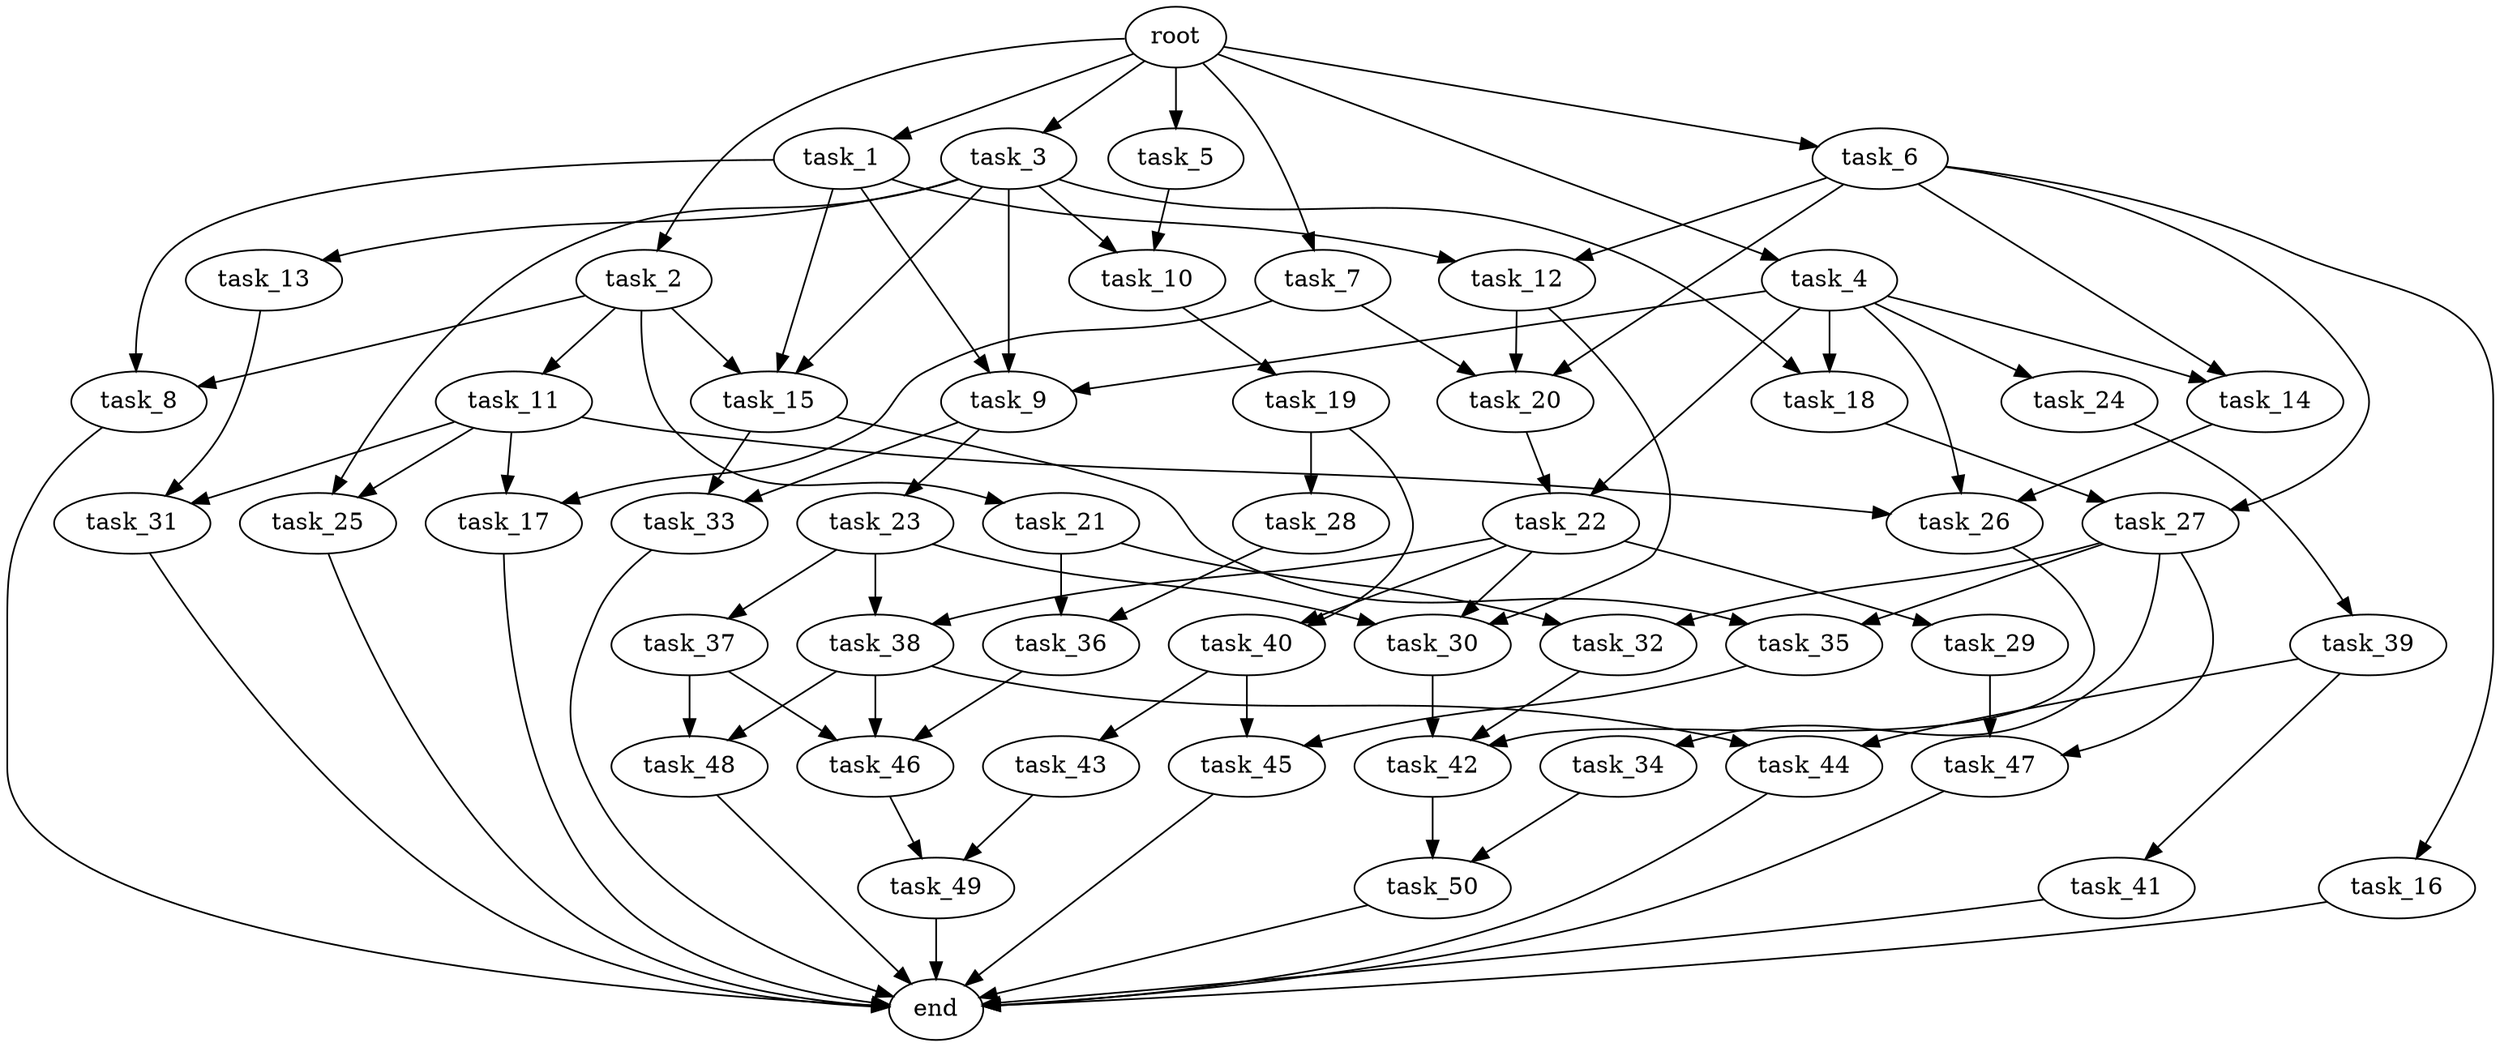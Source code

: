 digraph G {
  root [size="0.000000e+00"];
  task_1 [size="2.305379e+10"];
  task_2 [size="5.330097e+10"];
  task_3 [size="6.316766e+10"];
  task_4 [size="4.319381e+10"];
  task_5 [size="2.021708e+10"];
  task_6 [size="2.914222e+10"];
  task_7 [size="3.946287e+10"];
  task_8 [size="2.812045e+10"];
  task_9 [size="4.270985e+10"];
  task_10 [size="6.916878e+10"];
  task_11 [size="9.978046e+10"];
  task_12 [size="9.539215e+10"];
  task_13 [size="3.941563e+10"];
  task_14 [size="4.319404e+10"];
  task_15 [size="3.743899e+09"];
  task_16 [size="2.184887e+10"];
  task_17 [size="8.571260e+10"];
  task_18 [size="1.365769e+10"];
  task_19 [size="4.857439e+10"];
  task_20 [size="8.222539e+10"];
  task_21 [size="5.704193e+10"];
  task_22 [size="4.745896e+10"];
  task_23 [size="1.115482e+10"];
  task_24 [size="5.946758e+10"];
  task_25 [size="7.825813e+10"];
  task_26 [size="7.087414e+10"];
  task_27 [size="7.579301e+10"];
  task_28 [size="2.837488e+10"];
  task_29 [size="8.157349e+10"];
  task_30 [size="5.346698e+09"];
  task_31 [size="8.887906e+09"];
  task_32 [size="1.791214e+10"];
  task_33 [size="4.892841e+10"];
  task_34 [size="4.501614e+09"];
  task_35 [size="8.042136e+10"];
  task_36 [size="1.102640e+10"];
  task_37 [size="8.738650e+10"];
  task_38 [size="3.279651e+10"];
  task_39 [size="3.918010e+10"];
  task_40 [size="9.767555e+10"];
  task_41 [size="2.624446e+10"];
  task_42 [size="8.811641e+10"];
  task_43 [size="4.758290e+10"];
  task_44 [size="6.338842e+10"];
  task_45 [size="2.022644e+10"];
  task_46 [size="1.963927e+10"];
  task_47 [size="2.361354e+10"];
  task_48 [size="8.345433e+10"];
  task_49 [size="4.271735e+10"];
  task_50 [size="2.636594e+10"];
  end [size="0.000000e+00"];

  root -> task_1 [size="1.000000e-12"];
  root -> task_2 [size="1.000000e-12"];
  root -> task_3 [size="1.000000e-12"];
  root -> task_4 [size="1.000000e-12"];
  root -> task_5 [size="1.000000e-12"];
  root -> task_6 [size="1.000000e-12"];
  root -> task_7 [size="1.000000e-12"];
  task_1 -> task_8 [size="1.406023e+08"];
  task_1 -> task_9 [size="1.423662e+08"];
  task_1 -> task_12 [size="4.769607e+08"];
  task_1 -> task_15 [size="1.247966e+07"];
  task_2 -> task_8 [size="1.406023e+08"];
  task_2 -> task_11 [size="9.978046e+08"];
  task_2 -> task_15 [size="1.247966e+07"];
  task_2 -> task_21 [size="5.704193e+08"];
  task_3 -> task_9 [size="1.423662e+08"];
  task_3 -> task_10 [size="3.458439e+08"];
  task_3 -> task_13 [size="3.941563e+08"];
  task_3 -> task_15 [size="1.247966e+07"];
  task_3 -> task_18 [size="6.828846e+07"];
  task_3 -> task_25 [size="3.912907e+08"];
  task_4 -> task_9 [size="1.423662e+08"];
  task_4 -> task_14 [size="2.159702e+08"];
  task_4 -> task_18 [size="6.828846e+07"];
  task_4 -> task_22 [size="2.372948e+08"];
  task_4 -> task_24 [size="5.946758e+08"];
  task_4 -> task_26 [size="2.362471e+08"];
  task_5 -> task_10 [size="3.458439e+08"];
  task_6 -> task_12 [size="4.769607e+08"];
  task_6 -> task_14 [size="2.159702e+08"];
  task_6 -> task_16 [size="2.184887e+08"];
  task_6 -> task_20 [size="2.740846e+08"];
  task_6 -> task_27 [size="3.789651e+08"];
  task_7 -> task_17 [size="4.285630e+08"];
  task_7 -> task_20 [size="2.740846e+08"];
  task_8 -> end [size="1.000000e-12"];
  task_9 -> task_23 [size="1.115482e+08"];
  task_9 -> task_33 [size="2.446421e+08"];
  task_10 -> task_19 [size="4.857439e+08"];
  task_11 -> task_17 [size="4.285630e+08"];
  task_11 -> task_25 [size="3.912907e+08"];
  task_11 -> task_26 [size="2.362471e+08"];
  task_11 -> task_31 [size="4.443953e+07"];
  task_12 -> task_20 [size="2.740846e+08"];
  task_12 -> task_30 [size="1.782233e+07"];
  task_13 -> task_31 [size="4.443953e+07"];
  task_14 -> task_26 [size="2.362471e+08"];
  task_15 -> task_33 [size="2.446421e+08"];
  task_15 -> task_35 [size="4.021068e+08"];
  task_16 -> end [size="1.000000e-12"];
  task_17 -> end [size="1.000000e-12"];
  task_18 -> task_27 [size="3.789651e+08"];
  task_19 -> task_28 [size="2.837488e+08"];
  task_19 -> task_40 [size="4.883778e+08"];
  task_20 -> task_22 [size="2.372948e+08"];
  task_21 -> task_32 [size="8.956068e+07"];
  task_21 -> task_36 [size="5.513200e+07"];
  task_22 -> task_29 [size="8.157349e+08"];
  task_22 -> task_30 [size="1.782233e+07"];
  task_22 -> task_38 [size="1.639826e+08"];
  task_22 -> task_40 [size="4.883778e+08"];
  task_23 -> task_30 [size="1.782233e+07"];
  task_23 -> task_37 [size="8.738650e+08"];
  task_23 -> task_38 [size="1.639826e+08"];
  task_24 -> task_39 [size="3.918010e+08"];
  task_25 -> end [size="1.000000e-12"];
  task_26 -> task_42 [size="2.937214e+08"];
  task_27 -> task_32 [size="8.956068e+07"];
  task_27 -> task_34 [size="4.501614e+07"];
  task_27 -> task_35 [size="4.021068e+08"];
  task_27 -> task_47 [size="1.180677e+08"];
  task_28 -> task_36 [size="5.513200e+07"];
  task_29 -> task_47 [size="1.180677e+08"];
  task_30 -> task_42 [size="2.937214e+08"];
  task_31 -> end [size="1.000000e-12"];
  task_32 -> task_42 [size="2.937214e+08"];
  task_33 -> end [size="1.000000e-12"];
  task_34 -> task_50 [size="1.318297e+08"];
  task_35 -> task_45 [size="1.011322e+08"];
  task_36 -> task_46 [size="6.546422e+07"];
  task_37 -> task_46 [size="6.546422e+07"];
  task_37 -> task_48 [size="4.172717e+08"];
  task_38 -> task_44 [size="3.169421e+08"];
  task_38 -> task_46 [size="6.546422e+07"];
  task_38 -> task_48 [size="4.172717e+08"];
  task_39 -> task_41 [size="2.624446e+08"];
  task_39 -> task_44 [size="3.169421e+08"];
  task_40 -> task_43 [size="4.758290e+08"];
  task_40 -> task_45 [size="1.011322e+08"];
  task_41 -> end [size="1.000000e-12"];
  task_42 -> task_50 [size="1.318297e+08"];
  task_43 -> task_49 [size="2.135867e+08"];
  task_44 -> end [size="1.000000e-12"];
  task_45 -> end [size="1.000000e-12"];
  task_46 -> task_49 [size="2.135867e+08"];
  task_47 -> end [size="1.000000e-12"];
  task_48 -> end [size="1.000000e-12"];
  task_49 -> end [size="1.000000e-12"];
  task_50 -> end [size="1.000000e-12"];
}

